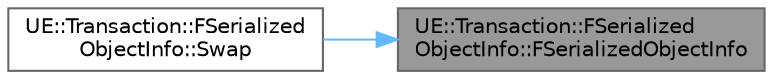 digraph "UE::Transaction::FSerializedObjectInfo::FSerializedObjectInfo"
{
 // INTERACTIVE_SVG=YES
 // LATEX_PDF_SIZE
  bgcolor="transparent";
  edge [fontname=Helvetica,fontsize=10,labelfontname=Helvetica,labelfontsize=10];
  node [fontname=Helvetica,fontsize=10,shape=box,height=0.2,width=0.4];
  rankdir="RL";
  Node1 [id="Node000001",label="UE::Transaction::FSerialized\lObjectInfo::FSerializedObjectInfo",height=0.2,width=0.4,color="gray40", fillcolor="grey60", style="filled", fontcolor="black",tooltip=" "];
  Node1 -> Node2 [id="edge1_Node000001_Node000002",dir="back",color="steelblue1",style="solid",tooltip=" "];
  Node2 [id="Node000002",label="UE::Transaction::FSerialized\lObjectInfo::Swap",height=0.2,width=0.4,color="grey40", fillcolor="white", style="filled",URL="$db/dcd/structUE_1_1Transaction_1_1FSerializedObjectInfo.html#a0b65163c6a917ea893d387e6306508e3",tooltip=" "];
}
